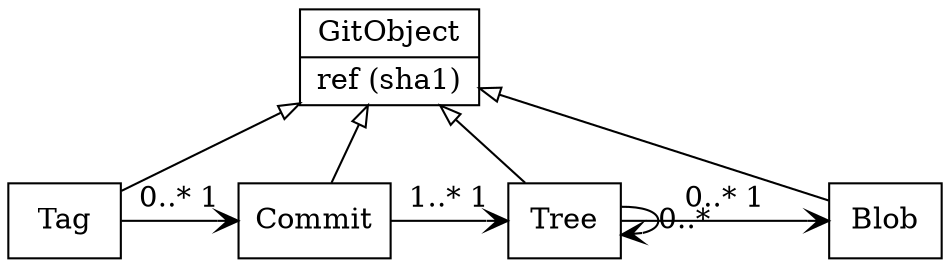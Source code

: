 digraph "Classes utilisées par Git"
{
    subgraph mother
    {
        O [shape=record, label = "{GitObject| ref (sha1)}"];
    }
    subgraph herited
    {
        rankdir=LR;
        rank="same";
        "Tree" [shape=box];
        "Tag" [shape=box];
        "Blob" [shape=box];
        "Commit" [shape=box];
    }
    edge [arrowtail="onormal", arrowhead="none", dir=back];
    O -> "Tree";
    O -> "Blob";
    O -> "Commit";
    O -> "Tag";

    edge [arrowhead="vee", dir=forward];
    "Tree" -> "Tree" [label="0..*"];
    "Tree" -> "Blob" [label="0..* 1"];
    "Commit" -> "Tree" [label="1..* 1"];
    "Tag" -> "Commit" [label="0..* 1"];
}

